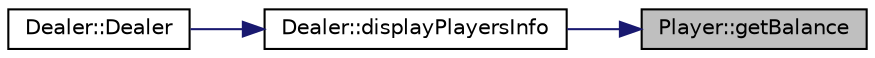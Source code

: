 digraph "Player::getBalance"
{
 // LATEX_PDF_SIZE
  edge [fontname="Helvetica",fontsize="10",labelfontname="Helvetica",labelfontsize="10"];
  node [fontname="Helvetica",fontsize="10",shape=record];
  rankdir="RL";
  Node1 [label="Player::getBalance",height=0.2,width=0.4,color="black", fillcolor="grey75", style="filled", fontcolor="black",tooltip=" "];
  Node1 -> Node2 [dir="back",color="midnightblue",fontsize="10",style="solid",fontname="Helvetica"];
  Node2 [label="Dealer::displayPlayersInfo",height=0.2,width=0.4,color="black", fillcolor="white", style="filled",URL="$class_dealer.html#a1bebb91ee3cd24a7d43c406bd5309507",tooltip=" "];
  Node2 -> Node3 [dir="back",color="midnightblue",fontsize="10",style="solid",fontname="Helvetica"];
  Node3 [label="Dealer::Dealer",height=0.2,width=0.4,color="black", fillcolor="white", style="filled",URL="$class_dealer.html#a6a28be2beee1c559e202fb5b84b069cc",tooltip=" "];
}
